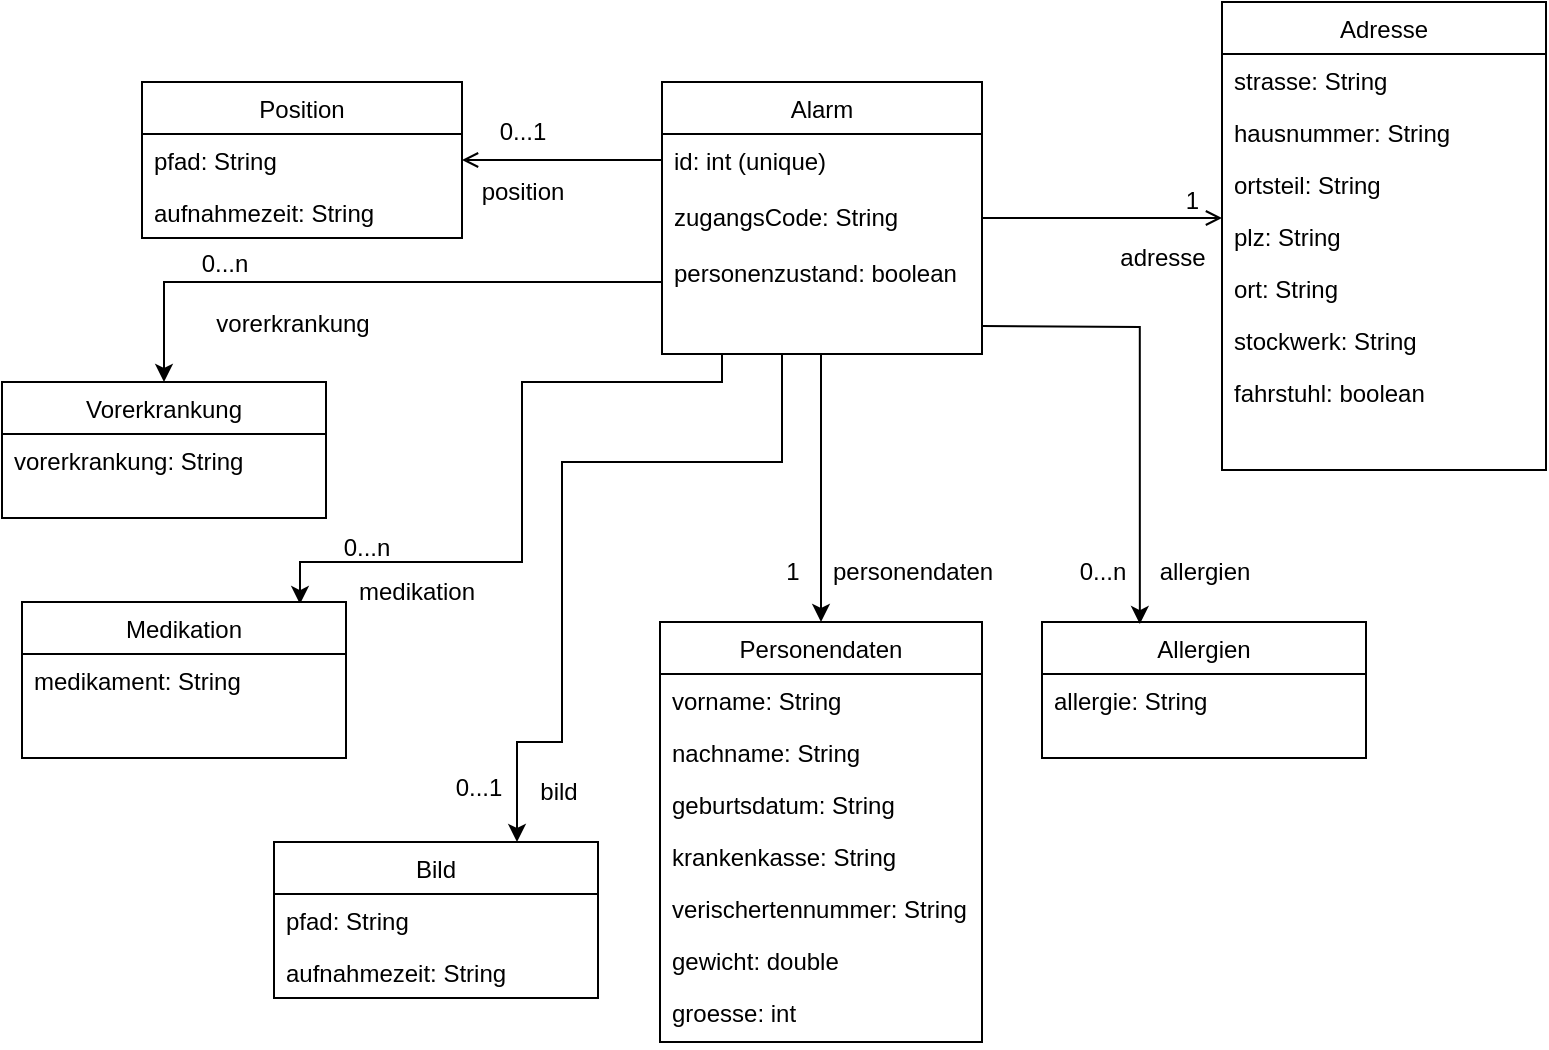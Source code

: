 <mxfile version="20.5.1" type="device"><diagram id="C5RBs43oDa-KdzZeNtuy" name="Page-1"><mxGraphModel dx="1588" dy="774" grid="1" gridSize="10" guides="1" tooltips="1" connect="1" arrows="1" fold="1" page="1" pageScale="1" pageWidth="827" pageHeight="1169" math="0" shadow="0"><root><mxCell id="WIyWlLk6GJQsqaUBKTNV-0"/><mxCell id="WIyWlLk6GJQsqaUBKTNV-1" parent="WIyWlLk6GJQsqaUBKTNV-0"/><mxCell id="ZMEHAftO6VTG2Xh3ipZV-34" value="" style="edgeStyle=orthogonalEdgeStyle;rounded=0;orthogonalLoop=1;jettySize=auto;html=1;entryX=0.5;entryY=0;entryDx=0;entryDy=0;" parent="WIyWlLk6GJQsqaUBKTNV-1" source="zkfFHV4jXpPFQw0GAbJ--0" target="ZMEHAftO6VTG2Xh3ipZV-1" edge="1"><mxGeometry relative="1" as="geometry"><Array as="points"><mxPoint x="440" y="300"/></Array></mxGeometry></mxCell><mxCell id="ZMEHAftO6VTG2Xh3ipZV-35" style="edgeStyle=orthogonalEdgeStyle;rounded=0;orthogonalLoop=1;jettySize=auto;html=1;entryX=0.858;entryY=0.013;entryDx=0;entryDy=0;entryPerimeter=0;" parent="WIyWlLk6GJQsqaUBKTNV-1" source="zkfFHV4jXpPFQw0GAbJ--0" target="ZMEHAftO6VTG2Xh3ipZV-17" edge="1"><mxGeometry relative="1" as="geometry"><Array as="points"><mxPoint x="390" y="270"/><mxPoint x="290" y="270"/><mxPoint x="290" y="360"/><mxPoint x="179" y="360"/></Array></mxGeometry></mxCell><mxCell id="ZMEHAftO6VTG2Xh3ipZV-36" style="edgeStyle=orthogonalEdgeStyle;rounded=0;orthogonalLoop=1;jettySize=auto;html=1;entryX=0.5;entryY=0;entryDx=0;entryDy=0;" parent="WIyWlLk6GJQsqaUBKTNV-1" source="zkfFHV4jXpPFQw0GAbJ--0" target="ZMEHAftO6VTG2Xh3ipZV-8" edge="1"><mxGeometry relative="1" as="geometry"><Array as="points"><mxPoint x="111" y="220"/></Array></mxGeometry></mxCell><mxCell id="b4v5i_xQLcJTB7GuqkQx-3" style="edgeStyle=orthogonalEdgeStyle;rounded=0;orthogonalLoop=1;jettySize=auto;html=1;entryX=0.75;entryY=0;entryDx=0;entryDy=0;" parent="WIyWlLk6GJQsqaUBKTNV-1" source="zkfFHV4jXpPFQw0GAbJ--0" target="b4v5i_xQLcJTB7GuqkQx-0" edge="1"><mxGeometry relative="1" as="geometry"><Array as="points"><mxPoint x="420" y="310"/><mxPoint x="310" y="310"/><mxPoint x="310" y="450"/><mxPoint x="288" y="450"/></Array></mxGeometry></mxCell><mxCell id="zkfFHV4jXpPFQw0GAbJ--0" value="Alarm" style="swimlane;fontStyle=0;align=center;verticalAlign=top;childLayout=stackLayout;horizontal=1;startSize=26;horizontalStack=0;resizeParent=1;resizeLast=0;collapsible=1;marginBottom=0;rounded=0;shadow=0;strokeWidth=1;" parent="WIyWlLk6GJQsqaUBKTNV-1" vertex="1"><mxGeometry x="360" y="120" width="160" height="136" as="geometry"><mxRectangle x="230" y="140" width="160" height="26" as="alternateBounds"/></mxGeometry></mxCell><mxCell id="P2tVSUBkv6WaPioS_DHJ-0" value="id: int (unique)" style="text;align=left;verticalAlign=top;spacingLeft=4;spacingRight=4;overflow=hidden;rotatable=0;points=[[0,0.5],[1,0.5]];portConstraint=eastwest;rounded=0;shadow=0;html=0;" vertex="1" parent="zkfFHV4jXpPFQw0GAbJ--0"><mxGeometry y="26" width="160" height="28" as="geometry"/></mxCell><mxCell id="ZMEHAftO6VTG2Xh3ipZV-28" value="zugangsCode: String" style="text;align=left;verticalAlign=top;spacingLeft=4;spacingRight=4;overflow=hidden;rotatable=0;points=[[0,0.5],[1,0.5]];portConstraint=eastwest;rounded=0;shadow=0;html=0;" parent="zkfFHV4jXpPFQw0GAbJ--0" vertex="1"><mxGeometry y="54" width="160" height="28" as="geometry"/></mxCell><mxCell id="P2tVSUBkv6WaPioS_DHJ-2" value="personenzustand: boolean" style="text;align=left;verticalAlign=top;spacingLeft=4;spacingRight=4;overflow=hidden;rotatable=0;points=[[0,0.5],[1,0.5]];portConstraint=eastwest;rounded=0;shadow=0;html=0;" vertex="1" parent="zkfFHV4jXpPFQw0GAbJ--0"><mxGeometry y="82" width="160" height="28" as="geometry"/></mxCell><mxCell id="zkfFHV4jXpPFQw0GAbJ--17" value="Adresse" style="swimlane;fontStyle=0;align=center;verticalAlign=top;childLayout=stackLayout;horizontal=1;startSize=26;horizontalStack=0;resizeParent=1;resizeLast=0;collapsible=1;marginBottom=0;rounded=0;shadow=0;strokeWidth=1;" parent="WIyWlLk6GJQsqaUBKTNV-1" vertex="1"><mxGeometry x="640" y="80" width="162" height="234" as="geometry"><mxRectangle x="550" y="140" width="160" height="26" as="alternateBounds"/></mxGeometry></mxCell><mxCell id="ayWdndiQsIX3q5rm9Re2-0" value="strasse: String" style="text;align=left;verticalAlign=top;spacingLeft=4;spacingRight=4;overflow=hidden;rotatable=0;points=[[0,0.5],[1,0.5]];portConstraint=eastwest;" parent="zkfFHV4jXpPFQw0GAbJ--17" vertex="1"><mxGeometry y="26" width="162" height="26" as="geometry"/></mxCell><mxCell id="zkfFHV4jXpPFQw0GAbJ--18" value="hausnummer: String" style="text;align=left;verticalAlign=top;spacingLeft=4;spacingRight=4;overflow=hidden;rotatable=0;points=[[0,0.5],[1,0.5]];portConstraint=eastwest;" parent="zkfFHV4jXpPFQw0GAbJ--17" vertex="1"><mxGeometry y="52" width="162" height="26" as="geometry"/></mxCell><mxCell id="zkfFHV4jXpPFQw0GAbJ--19" value="ortsteil: String" style="text;align=left;verticalAlign=top;spacingLeft=4;spacingRight=4;overflow=hidden;rotatable=0;points=[[0,0.5],[1,0.5]];portConstraint=eastwest;rounded=0;shadow=0;html=0;" parent="zkfFHV4jXpPFQw0GAbJ--17" vertex="1"><mxGeometry y="78" width="162" height="26" as="geometry"/></mxCell><mxCell id="zkfFHV4jXpPFQw0GAbJ--20" value="plz: String " style="text;align=left;verticalAlign=top;spacingLeft=4;spacingRight=4;overflow=hidden;rotatable=0;points=[[0,0.5],[1,0.5]];portConstraint=eastwest;rounded=0;shadow=0;html=0;" parent="zkfFHV4jXpPFQw0GAbJ--17" vertex="1"><mxGeometry y="104" width="162" height="26" as="geometry"/></mxCell><mxCell id="ZMEHAftO6VTG2Xh3ipZV-21" value="ort: String" style="text;align=left;verticalAlign=top;spacingLeft=4;spacingRight=4;overflow=hidden;rotatable=0;points=[[0,0.5],[1,0.5]];portConstraint=eastwest;rounded=0;shadow=0;html=0;" parent="zkfFHV4jXpPFQw0GAbJ--17" vertex="1"><mxGeometry y="130" width="162" height="26" as="geometry"/></mxCell><mxCell id="zkfFHV4jXpPFQw0GAbJ--21" value="stockwerk: String" style="text;align=left;verticalAlign=top;spacingLeft=4;spacingRight=4;overflow=hidden;rotatable=0;points=[[0,0.5],[1,0.5]];portConstraint=eastwest;rounded=0;shadow=0;html=0;" parent="zkfFHV4jXpPFQw0GAbJ--17" vertex="1"><mxGeometry y="156" width="162" height="26" as="geometry"/></mxCell><mxCell id="ZMEHAftO6VTG2Xh3ipZV-25" value="fahrstuhl: boolean" style="text;align=left;verticalAlign=top;spacingLeft=4;spacingRight=4;overflow=hidden;rotatable=0;points=[[0,0.5],[1,0.5]];portConstraint=eastwest;rounded=0;shadow=0;html=0;" parent="zkfFHV4jXpPFQw0GAbJ--17" vertex="1"><mxGeometry y="182" width="162" height="26" as="geometry"/></mxCell><mxCell id="zkfFHV4jXpPFQw0GAbJ--26" value="" style="endArrow=open;shadow=0;strokeWidth=1;rounded=0;endFill=0;edgeStyle=elbowEdgeStyle;elbow=vertical;" parent="WIyWlLk6GJQsqaUBKTNV-1" source="zkfFHV4jXpPFQw0GAbJ--0" target="zkfFHV4jXpPFQw0GAbJ--17" edge="1"><mxGeometry x="0.5" y="41" relative="1" as="geometry"><mxPoint x="380" y="192" as="sourcePoint"/><mxPoint x="540" y="192" as="targetPoint"/><mxPoint x="-40" y="32" as="offset"/></mxGeometry></mxCell><mxCell id="zkfFHV4jXpPFQw0GAbJ--28" value="1" style="resizable=0;align=right;verticalAlign=bottom;labelBackgroundColor=none;fontSize=12;" parent="zkfFHV4jXpPFQw0GAbJ--26" connectable="0" vertex="1"><mxGeometry x="1" relative="1" as="geometry"><mxPoint x="-10" as="offset"/></mxGeometry></mxCell><mxCell id="zkfFHV4jXpPFQw0GAbJ--29" value="adresse" style="text;html=1;resizable=0;points=[];;align=center;verticalAlign=middle;labelBackgroundColor=none;rounded=0;shadow=0;strokeWidth=1;fontSize=12;" parent="zkfFHV4jXpPFQw0GAbJ--26" vertex="1" connectable="0"><mxGeometry x="0.5" y="49" relative="1" as="geometry"><mxPoint y="69" as="offset"/></mxGeometry></mxCell><mxCell id="ayWdndiQsIX3q5rm9Re2-1" value="Position" style="swimlane;fontStyle=0;align=center;verticalAlign=top;childLayout=stackLayout;horizontal=1;startSize=26;horizontalStack=0;resizeParent=1;resizeLast=0;collapsible=1;marginBottom=0;rounded=0;shadow=0;strokeWidth=1;" parent="WIyWlLk6GJQsqaUBKTNV-1" vertex="1"><mxGeometry x="100" y="120" width="160" height="78" as="geometry"><mxRectangle x="550" y="140" width="160" height="26" as="alternateBounds"/></mxGeometry></mxCell><mxCell id="ayWdndiQsIX3q5rm9Re2-2" value="pfad: String" style="text;align=left;verticalAlign=top;spacingLeft=4;spacingRight=4;overflow=hidden;rotatable=0;points=[[0,0.5],[1,0.5]];portConstraint=eastwest;" parent="ayWdndiQsIX3q5rm9Re2-1" vertex="1"><mxGeometry y="26" width="160" height="26" as="geometry"/></mxCell><mxCell id="P2tVSUBkv6WaPioS_DHJ-1" value="aufnahmezeit: String" style="text;align=left;verticalAlign=top;spacingLeft=4;spacingRight=4;overflow=hidden;rotatable=0;points=[[0,0.5],[1,0.5]];portConstraint=eastwest;" vertex="1" parent="ayWdndiQsIX3q5rm9Re2-1"><mxGeometry y="52" width="160" height="26" as="geometry"/></mxCell><mxCell id="ayWdndiQsIX3q5rm9Re2-8" value="" style="endArrow=open;shadow=0;strokeWidth=1;rounded=0;endFill=1;edgeStyle=elbowEdgeStyle;elbow=vertical;exitX=0;exitY=0.5;exitDx=0;exitDy=0;entryX=1;entryY=0.5;entryDx=0;entryDy=0;" parent="WIyWlLk6GJQsqaUBKTNV-1" target="ayWdndiQsIX3q5rm9Re2-2" edge="1"><mxGeometry x="0.5" y="41" relative="1" as="geometry"><mxPoint x="360" y="159" as="sourcePoint"/><mxPoint x="518" y="170" as="targetPoint"/><mxPoint x="-40" y="32" as="offset"/></mxGeometry></mxCell><mxCell id="ayWdndiQsIX3q5rm9Re2-12" value="0...1" style="text;html=1;align=center;verticalAlign=middle;resizable=0;points=[];autosize=1;strokeColor=none;fillColor=none;" parent="WIyWlLk6GJQsqaUBKTNV-1" vertex="1"><mxGeometry x="265" y="130" width="50" height="30" as="geometry"/></mxCell><mxCell id="ayWdndiQsIX3q5rm9Re2-13" value="position" style="text;html=1;align=center;verticalAlign=middle;resizable=0;points=[];autosize=1;strokeColor=none;fillColor=none;" parent="WIyWlLk6GJQsqaUBKTNV-1" vertex="1"><mxGeometry x="260" y="160" width="60" height="30" as="geometry"/></mxCell><mxCell id="ZMEHAftO6VTG2Xh3ipZV-1" value="Personendaten" style="swimlane;fontStyle=0;align=center;verticalAlign=top;childLayout=stackLayout;horizontal=1;startSize=26;horizontalStack=0;resizeParent=1;resizeLast=0;collapsible=1;marginBottom=0;rounded=0;shadow=0;strokeWidth=1;" parent="WIyWlLk6GJQsqaUBKTNV-1" vertex="1"><mxGeometry x="359" y="390" width="161" height="210" as="geometry"><mxRectangle x="550" y="140" width="160" height="26" as="alternateBounds"/></mxGeometry></mxCell><mxCell id="ZMEHAftO6VTG2Xh3ipZV-2" value="vorname: String" style="text;align=left;verticalAlign=top;spacingLeft=4;spacingRight=4;overflow=hidden;rotatable=0;points=[[0,0.5],[1,0.5]];portConstraint=eastwest;" parent="ZMEHAftO6VTG2Xh3ipZV-1" vertex="1"><mxGeometry y="26" width="161" height="26" as="geometry"/></mxCell><mxCell id="ZMEHAftO6VTG2Xh3ipZV-3" value="nachname: String" style="text;align=left;verticalAlign=top;spacingLeft=4;spacingRight=4;overflow=hidden;rotatable=0;points=[[0,0.5],[1,0.5]];portConstraint=eastwest;" parent="ZMEHAftO6VTG2Xh3ipZV-1" vertex="1"><mxGeometry y="52" width="161" height="26" as="geometry"/></mxCell><mxCell id="ZMEHAftO6VTG2Xh3ipZV-5" value="geburtsdatum: String " style="text;align=left;verticalAlign=top;spacingLeft=4;spacingRight=4;overflow=hidden;rotatable=0;points=[[0,0.5],[1,0.5]];portConstraint=eastwest;rounded=0;shadow=0;html=0;" parent="ZMEHAftO6VTG2Xh3ipZV-1" vertex="1"><mxGeometry y="78" width="161" height="26" as="geometry"/></mxCell><mxCell id="ZMEHAftO6VTG2Xh3ipZV-6" value="krankenkasse: String" style="text;align=left;verticalAlign=top;spacingLeft=4;spacingRight=4;overflow=hidden;rotatable=0;points=[[0,0.5],[1,0.5]];portConstraint=eastwest;rounded=0;shadow=0;html=0;" parent="ZMEHAftO6VTG2Xh3ipZV-1" vertex="1"><mxGeometry y="104" width="161" height="26" as="geometry"/></mxCell><mxCell id="ZMEHAftO6VTG2Xh3ipZV-7" value="verischertennummer: String" style="text;align=left;verticalAlign=top;spacingLeft=4;spacingRight=4;overflow=hidden;rotatable=0;points=[[0,0.5],[1,0.5]];portConstraint=eastwest;rounded=0;shadow=0;html=0;" parent="ZMEHAftO6VTG2Xh3ipZV-1" vertex="1"><mxGeometry y="130" width="161" height="26" as="geometry"/></mxCell><mxCell id="kByNGdrlaW4veD1Uftjd-0" value="gewicht: double" style="text;align=left;verticalAlign=top;spacingLeft=4;spacingRight=4;overflow=hidden;rotatable=0;points=[[0,0.5],[1,0.5]];portConstraint=eastwest;rounded=0;shadow=0;html=0;" parent="ZMEHAftO6VTG2Xh3ipZV-1" vertex="1"><mxGeometry y="156" width="161" height="26" as="geometry"/></mxCell><mxCell id="kByNGdrlaW4veD1Uftjd-1" value="groesse: int" style="text;align=left;verticalAlign=top;spacingLeft=4;spacingRight=4;overflow=hidden;rotatable=0;points=[[0,0.5],[1,0.5]];portConstraint=eastwest;rounded=0;shadow=0;html=0;" parent="ZMEHAftO6VTG2Xh3ipZV-1" vertex="1"><mxGeometry y="182" width="161" height="28" as="geometry"/></mxCell><mxCell id="ZMEHAftO6VTG2Xh3ipZV-8" value="Vorerkrankung" style="swimlane;fontStyle=0;align=center;verticalAlign=top;childLayout=stackLayout;horizontal=1;startSize=26;horizontalStack=0;resizeParent=1;resizeLast=0;collapsible=1;marginBottom=0;rounded=0;shadow=0;strokeWidth=1;" parent="WIyWlLk6GJQsqaUBKTNV-1" vertex="1"><mxGeometry x="30" y="270" width="162" height="68" as="geometry"><mxRectangle x="550" y="140" width="160" height="26" as="alternateBounds"/></mxGeometry></mxCell><mxCell id="ZMEHAftO6VTG2Xh3ipZV-9" value="vorerkrankung: String" style="text;align=left;verticalAlign=top;spacingLeft=4;spacingRight=4;overflow=hidden;rotatable=0;points=[[0,0.5],[1,0.5]];portConstraint=eastwest;" parent="ZMEHAftO6VTG2Xh3ipZV-8" vertex="1"><mxGeometry y="26" width="162" height="26" as="geometry"/></mxCell><mxCell id="ZMEHAftO6VTG2Xh3ipZV-15" value="Allergien" style="swimlane;fontStyle=0;align=center;verticalAlign=top;childLayout=stackLayout;horizontal=1;startSize=26;horizontalStack=0;resizeParent=1;resizeLast=0;collapsible=1;marginBottom=0;rounded=0;shadow=0;strokeWidth=1;" parent="WIyWlLk6GJQsqaUBKTNV-1" vertex="1"><mxGeometry x="550" y="390" width="162" height="68" as="geometry"><mxRectangle x="550" y="140" width="160" height="26" as="alternateBounds"/></mxGeometry></mxCell><mxCell id="ZMEHAftO6VTG2Xh3ipZV-16" value="allergie: String" style="text;align=left;verticalAlign=top;spacingLeft=4;spacingRight=4;overflow=hidden;rotatable=0;points=[[0,0.5],[1,0.5]];portConstraint=eastwest;" parent="ZMEHAftO6VTG2Xh3ipZV-15" vertex="1"><mxGeometry y="26" width="162" height="26" as="geometry"/></mxCell><mxCell id="ZMEHAftO6VTG2Xh3ipZV-17" value="Medikation" style="swimlane;fontStyle=0;align=center;verticalAlign=top;childLayout=stackLayout;horizontal=1;startSize=26;horizontalStack=0;resizeParent=1;resizeLast=0;collapsible=1;marginBottom=0;rounded=0;shadow=0;strokeWidth=1;" parent="WIyWlLk6GJQsqaUBKTNV-1" vertex="1"><mxGeometry x="40" y="380" width="162" height="78" as="geometry"><mxRectangle x="550" y="140" width="160" height="26" as="alternateBounds"/></mxGeometry></mxCell><mxCell id="ZMEHAftO6VTG2Xh3ipZV-18" value="medikament: String" style="text;align=left;verticalAlign=top;spacingLeft=4;spacingRight=4;overflow=hidden;rotatable=0;points=[[0,0.5],[1,0.5]];portConstraint=eastwest;" parent="ZMEHAftO6VTG2Xh3ipZV-17" vertex="1"><mxGeometry y="26" width="162" height="26" as="geometry"/></mxCell><mxCell id="ZMEHAftO6VTG2Xh3ipZV-33" style="edgeStyle=orthogonalEdgeStyle;rounded=0;orthogonalLoop=1;jettySize=auto;html=1;exitX=1;exitY=0.5;exitDx=0;exitDy=0;entryX=0.302;entryY=0.015;entryDx=0;entryDy=0;entryPerimeter=0;" parent="WIyWlLk6GJQsqaUBKTNV-1" target="ZMEHAftO6VTG2Xh3ipZV-15" edge="1"><mxGeometry relative="1" as="geometry"><mxPoint x="520" y="242" as="sourcePoint"/></mxGeometry></mxCell><mxCell id="ZMEHAftO6VTG2Xh3ipZV-37" value="0...n" style="text;html=1;align=center;verticalAlign=middle;resizable=0;points=[];autosize=1;strokeColor=none;fillColor=none;" parent="WIyWlLk6GJQsqaUBKTNV-1" vertex="1"><mxGeometry x="116" y="196" width="50" height="30" as="geometry"/></mxCell><mxCell id="ZMEHAftO6VTG2Xh3ipZV-38" value="0...n" style="text;html=1;align=center;verticalAlign=middle;resizable=0;points=[];autosize=1;strokeColor=none;fillColor=none;" parent="WIyWlLk6GJQsqaUBKTNV-1" vertex="1"><mxGeometry x="187" y="338" width="50" height="30" as="geometry"/></mxCell><mxCell id="ZMEHAftO6VTG2Xh3ipZV-39" value="0...n" style="text;html=1;align=center;verticalAlign=middle;resizable=0;points=[];autosize=1;strokeColor=none;fillColor=none;" parent="WIyWlLk6GJQsqaUBKTNV-1" vertex="1"><mxGeometry x="555" y="350" width="50" height="30" as="geometry"/></mxCell><mxCell id="ZMEHAftO6VTG2Xh3ipZV-40" value="1" style="text;html=1;align=center;verticalAlign=middle;resizable=0;points=[];autosize=1;strokeColor=none;fillColor=none;" parent="WIyWlLk6GJQsqaUBKTNV-1" vertex="1"><mxGeometry x="410" y="350" width="30" height="30" as="geometry"/></mxCell><mxCell id="ZMEHAftO6VTG2Xh3ipZV-41" value="vorerkrankung" style="text;html=1;align=center;verticalAlign=middle;resizable=0;points=[];autosize=1;strokeColor=none;fillColor=none;" parent="WIyWlLk6GJQsqaUBKTNV-1" vertex="1"><mxGeometry x="125" y="226" width="100" height="30" as="geometry"/></mxCell><mxCell id="ZMEHAftO6VTG2Xh3ipZV-42" value="medikation" style="text;html=1;align=center;verticalAlign=middle;resizable=0;points=[];autosize=1;strokeColor=none;fillColor=none;" parent="WIyWlLk6GJQsqaUBKTNV-1" vertex="1"><mxGeometry x="197" y="360" width="80" height="30" as="geometry"/></mxCell><mxCell id="ZMEHAftO6VTG2Xh3ipZV-43" value="personendaten" style="text;html=1;align=center;verticalAlign=middle;resizable=0;points=[];autosize=1;strokeColor=none;fillColor=none;" parent="WIyWlLk6GJQsqaUBKTNV-1" vertex="1"><mxGeometry x="435" y="350" width="100" height="30" as="geometry"/></mxCell><mxCell id="ZMEHAftO6VTG2Xh3ipZV-45" value="allergien" style="text;html=1;align=center;verticalAlign=middle;resizable=0;points=[];autosize=1;strokeColor=none;fillColor=none;" parent="WIyWlLk6GJQsqaUBKTNV-1" vertex="1"><mxGeometry x="596" y="350" width="70" height="30" as="geometry"/></mxCell><mxCell id="b4v5i_xQLcJTB7GuqkQx-0" value="Bild" style="swimlane;fontStyle=0;align=center;verticalAlign=top;childLayout=stackLayout;horizontal=1;startSize=26;horizontalStack=0;resizeParent=1;resizeLast=0;collapsible=1;marginBottom=0;rounded=0;shadow=0;strokeWidth=1;" parent="WIyWlLk6GJQsqaUBKTNV-1" vertex="1"><mxGeometry x="166" y="500" width="162" height="78" as="geometry"><mxRectangle x="550" y="140" width="160" height="26" as="alternateBounds"/></mxGeometry></mxCell><mxCell id="b4v5i_xQLcJTB7GuqkQx-1" value="pfad: String" style="text;align=left;verticalAlign=top;spacingLeft=4;spacingRight=4;overflow=hidden;rotatable=0;points=[[0,0.5],[1,0.5]];portConstraint=eastwest;" parent="b4v5i_xQLcJTB7GuqkQx-0" vertex="1"><mxGeometry y="26" width="162" height="26" as="geometry"/></mxCell><mxCell id="b4v5i_xQLcJTB7GuqkQx-2" value="aufnahmezeit: String" style="text;align=left;verticalAlign=top;spacingLeft=4;spacingRight=4;overflow=hidden;rotatable=0;points=[[0,0.5],[1,0.5]];portConstraint=eastwest;" parent="b4v5i_xQLcJTB7GuqkQx-0" vertex="1"><mxGeometry y="52" width="162" height="26" as="geometry"/></mxCell><mxCell id="b4v5i_xQLcJTB7GuqkQx-5" value="bild" style="text;html=1;align=center;verticalAlign=middle;resizable=0;points=[];autosize=1;strokeColor=none;fillColor=none;" parent="WIyWlLk6GJQsqaUBKTNV-1" vertex="1"><mxGeometry x="288" y="460" width="40" height="30" as="geometry"/></mxCell><mxCell id="b4v5i_xQLcJTB7GuqkQx-6" value="0...1" style="text;html=1;align=center;verticalAlign=middle;resizable=0;points=[];autosize=1;strokeColor=none;fillColor=none;" parent="WIyWlLk6GJQsqaUBKTNV-1" vertex="1"><mxGeometry x="243" y="458" width="50" height="30" as="geometry"/></mxCell></root></mxGraphModel></diagram></mxfile>